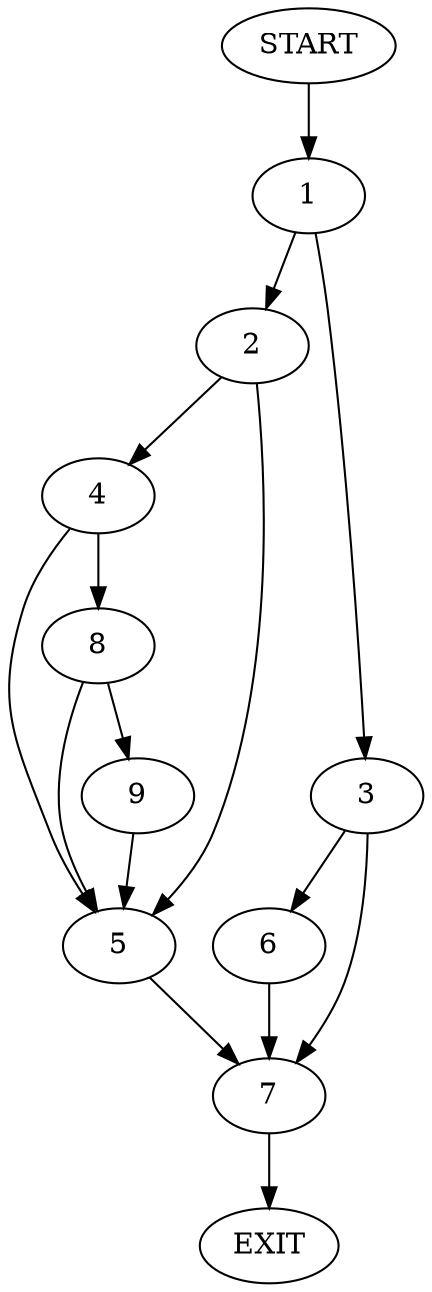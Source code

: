 digraph {
0 [label="START"]
10 [label="EXIT"]
0 -> 1
1 -> 2
1 -> 3
2 -> 4
2 -> 5
3 -> 6
3 -> 7
5 -> 7
4 -> 5
4 -> 8
8 -> 5
8 -> 9
9 -> 5
7 -> 10
6 -> 7
}

